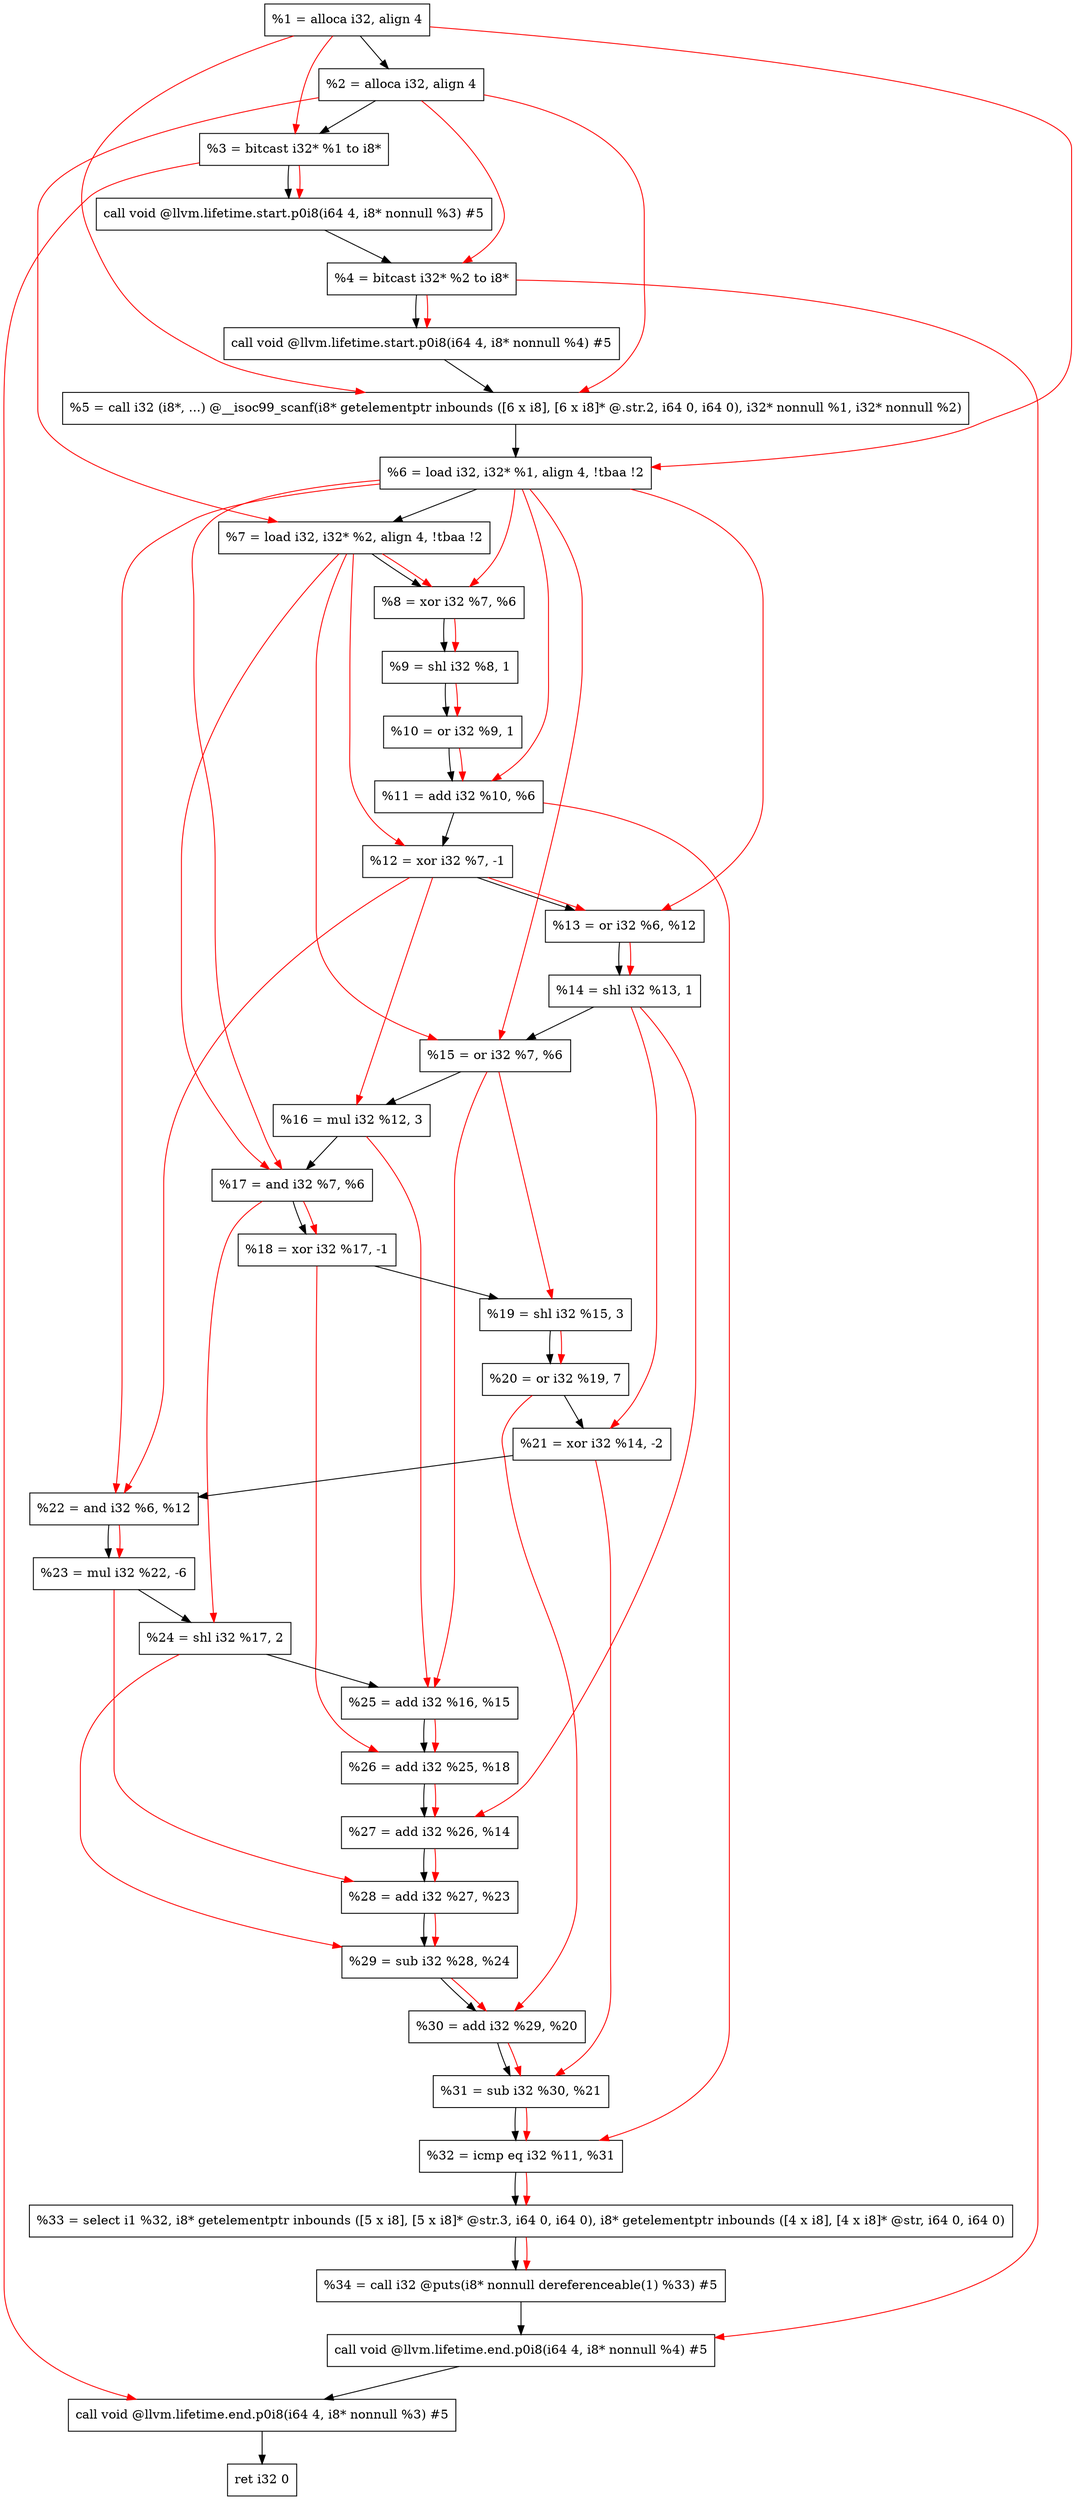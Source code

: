 digraph "DFG for'main' function" {
	Node0x8f3e28[shape=record, label="  %1 = alloca i32, align 4"];
	Node0x8f3ea8[shape=record, label="  %2 = alloca i32, align 4"];
	Node0x8f3f38[shape=record, label="  %3 = bitcast i32* %1 to i8*"];
	Node0x8f4398[shape=record, label="  call void @llvm.lifetime.start.p0i8(i64 4, i8* nonnull %3) #5"];
	Node0x8f4478[shape=record, label="  %4 = bitcast i32* %2 to i8*"];
	Node0x8f4598[shape=record, label="  call void @llvm.lifetime.start.p0i8(i64 4, i8* nonnull %4) #5"];
	Node0x8f47d0[shape=record, label="  %5 = call i32 (i8*, ...) @__isoc99_scanf(i8* getelementptr inbounds ([6 x i8], [6 x i8]* @.str.2, i64 0, i64 0), i32* nonnull %1, i32* nonnull %2)"];
	Node0x8f4888[shape=record, label="  %6 = load i32, i32* %1, align 4, !tbaa !2"];
	Node0x8f57f8[shape=record, label="  %7 = load i32, i32* %2, align 4, !tbaa !2"];
	Node0x8f5e80[shape=record, label="  %8 = xor i32 %7, %6"];
	Node0x8f5ef0[shape=record, label="  %9 = shl i32 %8, 1"];
	Node0x8f5f60[shape=record, label="  %10 = or i32 %9, 1"];
	Node0x8f5fd0[shape=record, label="  %11 = add i32 %10, %6"];
	Node0x8f6040[shape=record, label="  %12 = xor i32 %7, -1"];
	Node0x8f60b0[shape=record, label="  %13 = or i32 %6, %12"];
	Node0x8f6120[shape=record, label="  %14 = shl i32 %13, 1"];
	Node0x8f6190[shape=record, label="  %15 = or i32 %7, %6"];
	Node0x8f6200[shape=record, label="  %16 = mul i32 %12, 3"];
	Node0x8f6270[shape=record, label="  %17 = and i32 %7, %6"];
	Node0x8f62e0[shape=record, label="  %18 = xor i32 %17, -1"];
	Node0x8f6350[shape=record, label="  %19 = shl i32 %15, 3"];
	Node0x8f63c0[shape=record, label="  %20 = or i32 %19, 7"];
	Node0x8f6430[shape=record, label="  %21 = xor i32 %14, -2"];
	Node0x8f64a0[shape=record, label="  %22 = and i32 %6, %12"];
	Node0x8f6510[shape=record, label="  %23 = mul i32 %22, -6"];
	Node0x8f6580[shape=record, label="  %24 = shl i32 %17, 2"];
	Node0x8f65f0[shape=record, label="  %25 = add i32 %16, %15"];
	Node0x8f6660[shape=record, label="  %26 = add i32 %25, %18"];
	Node0x8f66d0[shape=record, label="  %27 = add i32 %26, %14"];
	Node0x8f6740[shape=record, label="  %28 = add i32 %27, %23"];
	Node0x8f67b0[shape=record, label="  %29 = sub i32 %28, %24"];
	Node0x8f6820[shape=record, label="  %30 = add i32 %29, %20"];
	Node0x8f6890[shape=record, label="  %31 = sub i32 %30, %21"];
	Node0x8f6900[shape=record, label="  %32 = icmp eq i32 %11, %31"];
	Node0x8949d8[shape=record, label="  %33 = select i1 %32, i8* getelementptr inbounds ([5 x i8], [5 x i8]* @str.3, i64 0, i64 0), i8* getelementptr inbounds ([4 x i8], [4 x i8]* @str, i64 0, i64 0)"];
	Node0x8f6ba0[shape=record, label="  %34 = call i32 @puts(i8* nonnull dereferenceable(1) %33) #5"];
	Node0x8f6df8[shape=record, label="  call void @llvm.lifetime.end.p0i8(i64 4, i8* nonnull %4) #5"];
	Node0x8f6f58[shape=record, label="  call void @llvm.lifetime.end.p0i8(i64 4, i8* nonnull %3) #5"];
	Node0x8f7018[shape=record, label="  ret i32 0"];
	Node0x8f3e28 -> Node0x8f3ea8;
	Node0x8f3ea8 -> Node0x8f3f38;
	Node0x8f3f38 -> Node0x8f4398;
	Node0x8f4398 -> Node0x8f4478;
	Node0x8f4478 -> Node0x8f4598;
	Node0x8f4598 -> Node0x8f47d0;
	Node0x8f47d0 -> Node0x8f4888;
	Node0x8f4888 -> Node0x8f57f8;
	Node0x8f57f8 -> Node0x8f5e80;
	Node0x8f5e80 -> Node0x8f5ef0;
	Node0x8f5ef0 -> Node0x8f5f60;
	Node0x8f5f60 -> Node0x8f5fd0;
	Node0x8f5fd0 -> Node0x8f6040;
	Node0x8f6040 -> Node0x8f60b0;
	Node0x8f60b0 -> Node0x8f6120;
	Node0x8f6120 -> Node0x8f6190;
	Node0x8f6190 -> Node0x8f6200;
	Node0x8f6200 -> Node0x8f6270;
	Node0x8f6270 -> Node0x8f62e0;
	Node0x8f62e0 -> Node0x8f6350;
	Node0x8f6350 -> Node0x8f63c0;
	Node0x8f63c0 -> Node0x8f6430;
	Node0x8f6430 -> Node0x8f64a0;
	Node0x8f64a0 -> Node0x8f6510;
	Node0x8f6510 -> Node0x8f6580;
	Node0x8f6580 -> Node0x8f65f0;
	Node0x8f65f0 -> Node0x8f6660;
	Node0x8f6660 -> Node0x8f66d0;
	Node0x8f66d0 -> Node0x8f6740;
	Node0x8f6740 -> Node0x8f67b0;
	Node0x8f67b0 -> Node0x8f6820;
	Node0x8f6820 -> Node0x8f6890;
	Node0x8f6890 -> Node0x8f6900;
	Node0x8f6900 -> Node0x8949d8;
	Node0x8949d8 -> Node0x8f6ba0;
	Node0x8f6ba0 -> Node0x8f6df8;
	Node0x8f6df8 -> Node0x8f6f58;
	Node0x8f6f58 -> Node0x8f7018;
edge [color=red]
	Node0x8f3e28 -> Node0x8f3f38;
	Node0x8f3f38 -> Node0x8f4398;
	Node0x8f3ea8 -> Node0x8f4478;
	Node0x8f4478 -> Node0x8f4598;
	Node0x8f3e28 -> Node0x8f47d0;
	Node0x8f3ea8 -> Node0x8f47d0;
	Node0x8f3e28 -> Node0x8f4888;
	Node0x8f3ea8 -> Node0x8f57f8;
	Node0x8f57f8 -> Node0x8f5e80;
	Node0x8f4888 -> Node0x8f5e80;
	Node0x8f5e80 -> Node0x8f5ef0;
	Node0x8f5ef0 -> Node0x8f5f60;
	Node0x8f5f60 -> Node0x8f5fd0;
	Node0x8f4888 -> Node0x8f5fd0;
	Node0x8f57f8 -> Node0x8f6040;
	Node0x8f4888 -> Node0x8f60b0;
	Node0x8f6040 -> Node0x8f60b0;
	Node0x8f60b0 -> Node0x8f6120;
	Node0x8f57f8 -> Node0x8f6190;
	Node0x8f4888 -> Node0x8f6190;
	Node0x8f6040 -> Node0x8f6200;
	Node0x8f57f8 -> Node0x8f6270;
	Node0x8f4888 -> Node0x8f6270;
	Node0x8f6270 -> Node0x8f62e0;
	Node0x8f6190 -> Node0x8f6350;
	Node0x8f6350 -> Node0x8f63c0;
	Node0x8f6120 -> Node0x8f6430;
	Node0x8f4888 -> Node0x8f64a0;
	Node0x8f6040 -> Node0x8f64a0;
	Node0x8f64a0 -> Node0x8f6510;
	Node0x8f6270 -> Node0x8f6580;
	Node0x8f6200 -> Node0x8f65f0;
	Node0x8f6190 -> Node0x8f65f0;
	Node0x8f65f0 -> Node0x8f6660;
	Node0x8f62e0 -> Node0x8f6660;
	Node0x8f6660 -> Node0x8f66d0;
	Node0x8f6120 -> Node0x8f66d0;
	Node0x8f66d0 -> Node0x8f6740;
	Node0x8f6510 -> Node0x8f6740;
	Node0x8f6740 -> Node0x8f67b0;
	Node0x8f6580 -> Node0x8f67b0;
	Node0x8f67b0 -> Node0x8f6820;
	Node0x8f63c0 -> Node0x8f6820;
	Node0x8f6820 -> Node0x8f6890;
	Node0x8f6430 -> Node0x8f6890;
	Node0x8f5fd0 -> Node0x8f6900;
	Node0x8f6890 -> Node0x8f6900;
	Node0x8f6900 -> Node0x8949d8;
	Node0x8949d8 -> Node0x8f6ba0;
	Node0x8f4478 -> Node0x8f6df8;
	Node0x8f3f38 -> Node0x8f6f58;
}
